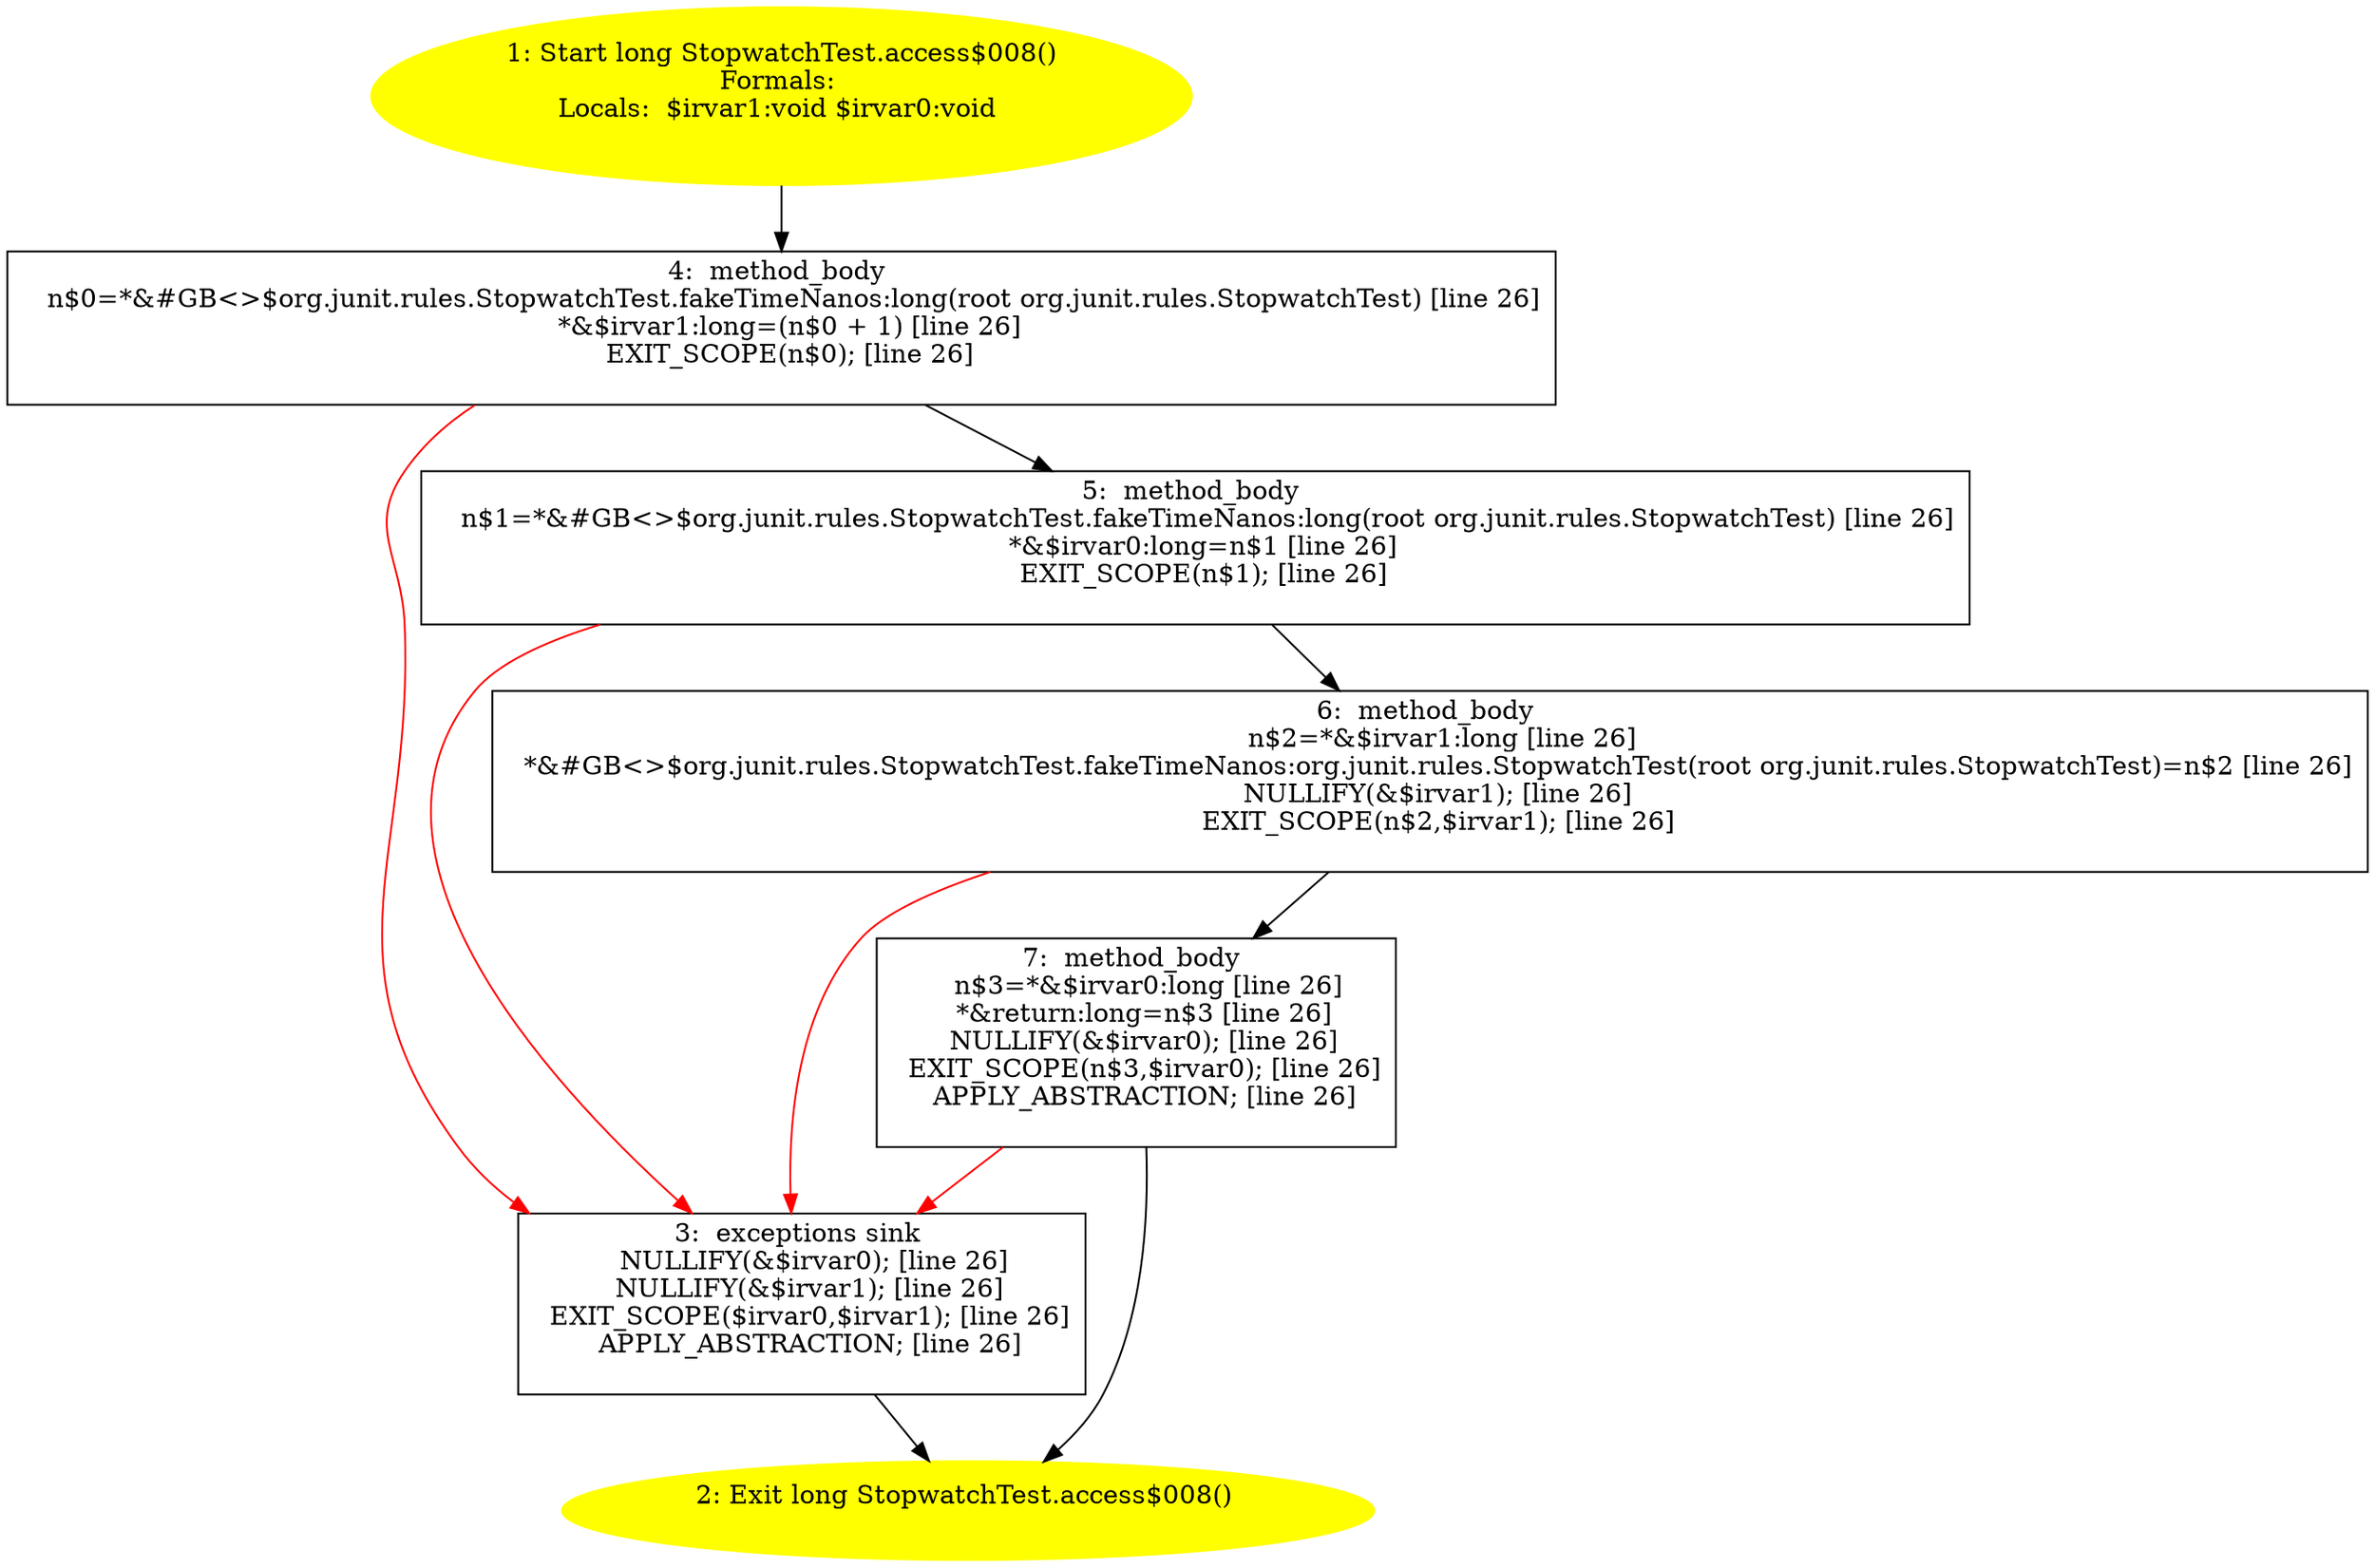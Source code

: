 /* @generated */
digraph cfg {
"org.junit.rules.StopwatchTest.access$008():long.361f6593f26e0982f723216e85346502_1" [label="1: Start long StopwatchTest.access$008()\nFormals: \nLocals:  $irvar1:void $irvar0:void \n  " color=yellow style=filled]
	

	 "org.junit.rules.StopwatchTest.access$008():long.361f6593f26e0982f723216e85346502_1" -> "org.junit.rules.StopwatchTest.access$008():long.361f6593f26e0982f723216e85346502_4" ;
"org.junit.rules.StopwatchTest.access$008():long.361f6593f26e0982f723216e85346502_2" [label="2: Exit long StopwatchTest.access$008() \n  " color=yellow style=filled]
	

"org.junit.rules.StopwatchTest.access$008():long.361f6593f26e0982f723216e85346502_3" [label="3:  exceptions sink \n   NULLIFY(&$irvar0); [line 26]\n  NULLIFY(&$irvar1); [line 26]\n  EXIT_SCOPE($irvar0,$irvar1); [line 26]\n  APPLY_ABSTRACTION; [line 26]\n " shape="box"]
	

	 "org.junit.rules.StopwatchTest.access$008():long.361f6593f26e0982f723216e85346502_3" -> "org.junit.rules.StopwatchTest.access$008():long.361f6593f26e0982f723216e85346502_2" ;
"org.junit.rules.StopwatchTest.access$008():long.361f6593f26e0982f723216e85346502_4" [label="4:  method_body \n   n$0=*&#GB<>$org.junit.rules.StopwatchTest.fakeTimeNanos:long(root org.junit.rules.StopwatchTest) [line 26]\n  *&$irvar1:long=(n$0 + 1) [line 26]\n  EXIT_SCOPE(n$0); [line 26]\n " shape="box"]
	

	 "org.junit.rules.StopwatchTest.access$008():long.361f6593f26e0982f723216e85346502_4" -> "org.junit.rules.StopwatchTest.access$008():long.361f6593f26e0982f723216e85346502_5" ;
	 "org.junit.rules.StopwatchTest.access$008():long.361f6593f26e0982f723216e85346502_4" -> "org.junit.rules.StopwatchTest.access$008():long.361f6593f26e0982f723216e85346502_3" [color="red" ];
"org.junit.rules.StopwatchTest.access$008():long.361f6593f26e0982f723216e85346502_5" [label="5:  method_body \n   n$1=*&#GB<>$org.junit.rules.StopwatchTest.fakeTimeNanos:long(root org.junit.rules.StopwatchTest) [line 26]\n  *&$irvar0:long=n$1 [line 26]\n  EXIT_SCOPE(n$1); [line 26]\n " shape="box"]
	

	 "org.junit.rules.StopwatchTest.access$008():long.361f6593f26e0982f723216e85346502_5" -> "org.junit.rules.StopwatchTest.access$008():long.361f6593f26e0982f723216e85346502_6" ;
	 "org.junit.rules.StopwatchTest.access$008():long.361f6593f26e0982f723216e85346502_5" -> "org.junit.rules.StopwatchTest.access$008():long.361f6593f26e0982f723216e85346502_3" [color="red" ];
"org.junit.rules.StopwatchTest.access$008():long.361f6593f26e0982f723216e85346502_6" [label="6:  method_body \n   n$2=*&$irvar1:long [line 26]\n  *&#GB<>$org.junit.rules.StopwatchTest.fakeTimeNanos:org.junit.rules.StopwatchTest(root org.junit.rules.StopwatchTest)=n$2 [line 26]\n  NULLIFY(&$irvar1); [line 26]\n  EXIT_SCOPE(n$2,$irvar1); [line 26]\n " shape="box"]
	

	 "org.junit.rules.StopwatchTest.access$008():long.361f6593f26e0982f723216e85346502_6" -> "org.junit.rules.StopwatchTest.access$008():long.361f6593f26e0982f723216e85346502_7" ;
	 "org.junit.rules.StopwatchTest.access$008():long.361f6593f26e0982f723216e85346502_6" -> "org.junit.rules.StopwatchTest.access$008():long.361f6593f26e0982f723216e85346502_3" [color="red" ];
"org.junit.rules.StopwatchTest.access$008():long.361f6593f26e0982f723216e85346502_7" [label="7:  method_body \n   n$3=*&$irvar0:long [line 26]\n  *&return:long=n$3 [line 26]\n  NULLIFY(&$irvar0); [line 26]\n  EXIT_SCOPE(n$3,$irvar0); [line 26]\n  APPLY_ABSTRACTION; [line 26]\n " shape="box"]
	

	 "org.junit.rules.StopwatchTest.access$008():long.361f6593f26e0982f723216e85346502_7" -> "org.junit.rules.StopwatchTest.access$008():long.361f6593f26e0982f723216e85346502_2" ;
	 "org.junit.rules.StopwatchTest.access$008():long.361f6593f26e0982f723216e85346502_7" -> "org.junit.rules.StopwatchTest.access$008():long.361f6593f26e0982f723216e85346502_3" [color="red" ];
}
